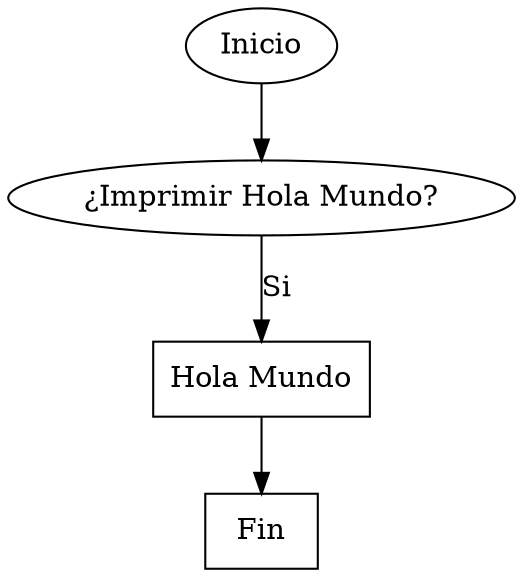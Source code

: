 digraph DiagramDeFlujo {
    inicio [shape=ellipse, label="Inicio"]
    print [shape=ellipse, label="¿Imprimir Hola Mundo?"]
    camino_verdadero [shape=rectangle, label="Hola Mundo"]
    fin [shape=elipse, label="Fin"]

    inicio -> print
    print -> camino_verdadero [label="Si"]
    camino_verdadero -> fin
}